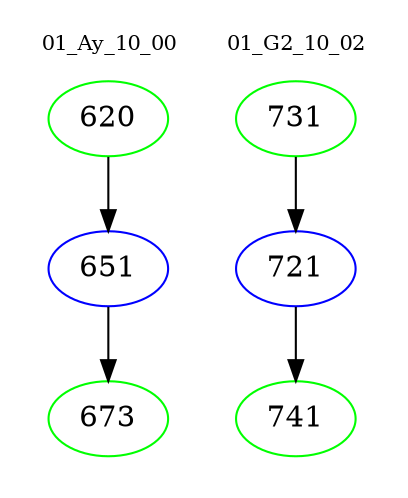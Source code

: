 digraph{
subgraph cluster_0 {
color = white
label = "01_Ay_10_00";
fontsize=10;
T0_620 [label="620", color="green"]
T0_620 -> T0_651 [color="black"]
T0_651 [label="651", color="blue"]
T0_651 -> T0_673 [color="black"]
T0_673 [label="673", color="green"]
}
subgraph cluster_1 {
color = white
label = "01_G2_10_02";
fontsize=10;
T1_731 [label="731", color="green"]
T1_731 -> T1_721 [color="black"]
T1_721 [label="721", color="blue"]
T1_721 -> T1_741 [color="black"]
T1_741 [label="741", color="green"]
}
}
